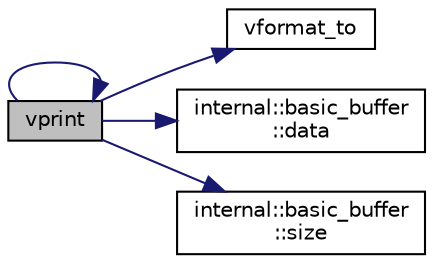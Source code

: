 digraph "vprint"
{
  edge [fontname="Helvetica",fontsize="10",labelfontname="Helvetica",labelfontsize="10"];
  node [fontname="Helvetica",fontsize="10",shape=record];
  rankdir="LR";
  Node1 [label="vprint",height=0.2,width=0.4,color="black", fillcolor="grey75", style="filled" fontcolor="black"];
  Node1 -> Node1 [color="midnightblue",fontsize="10",style="solid",fontname="Helvetica"];
  Node1 -> Node2 [color="midnightblue",fontsize="10",style="solid",fontname="Helvetica"];
  Node2 [label="vformat_to",height=0.2,width=0.4,color="black", fillcolor="white", style="filled",URL="$vendor_2spdlog_2include_2spdlog_2fmt_2bundled_2_core_8h.html#ae2022f6959a9a0bccb6a0770bdb76f43"];
  Node1 -> Node3 [color="midnightblue",fontsize="10",style="solid",fontname="Helvetica"];
  Node3 [label="internal::basic_buffer\l::data",height=0.2,width=0.4,color="black", fillcolor="white", style="filled",URL="$classinternal_1_1basic__buffer.html#ab4a96d7d4394f469568d290fde5a75a7"];
  Node1 -> Node4 [color="midnightblue",fontsize="10",style="solid",fontname="Helvetica"];
  Node4 [label="internal::basic_buffer\l::size",height=0.2,width=0.4,color="black", fillcolor="white", style="filled",URL="$classinternal_1_1basic__buffer.html#abc95713c3873c5820f10105fe7c7af93"];
}
